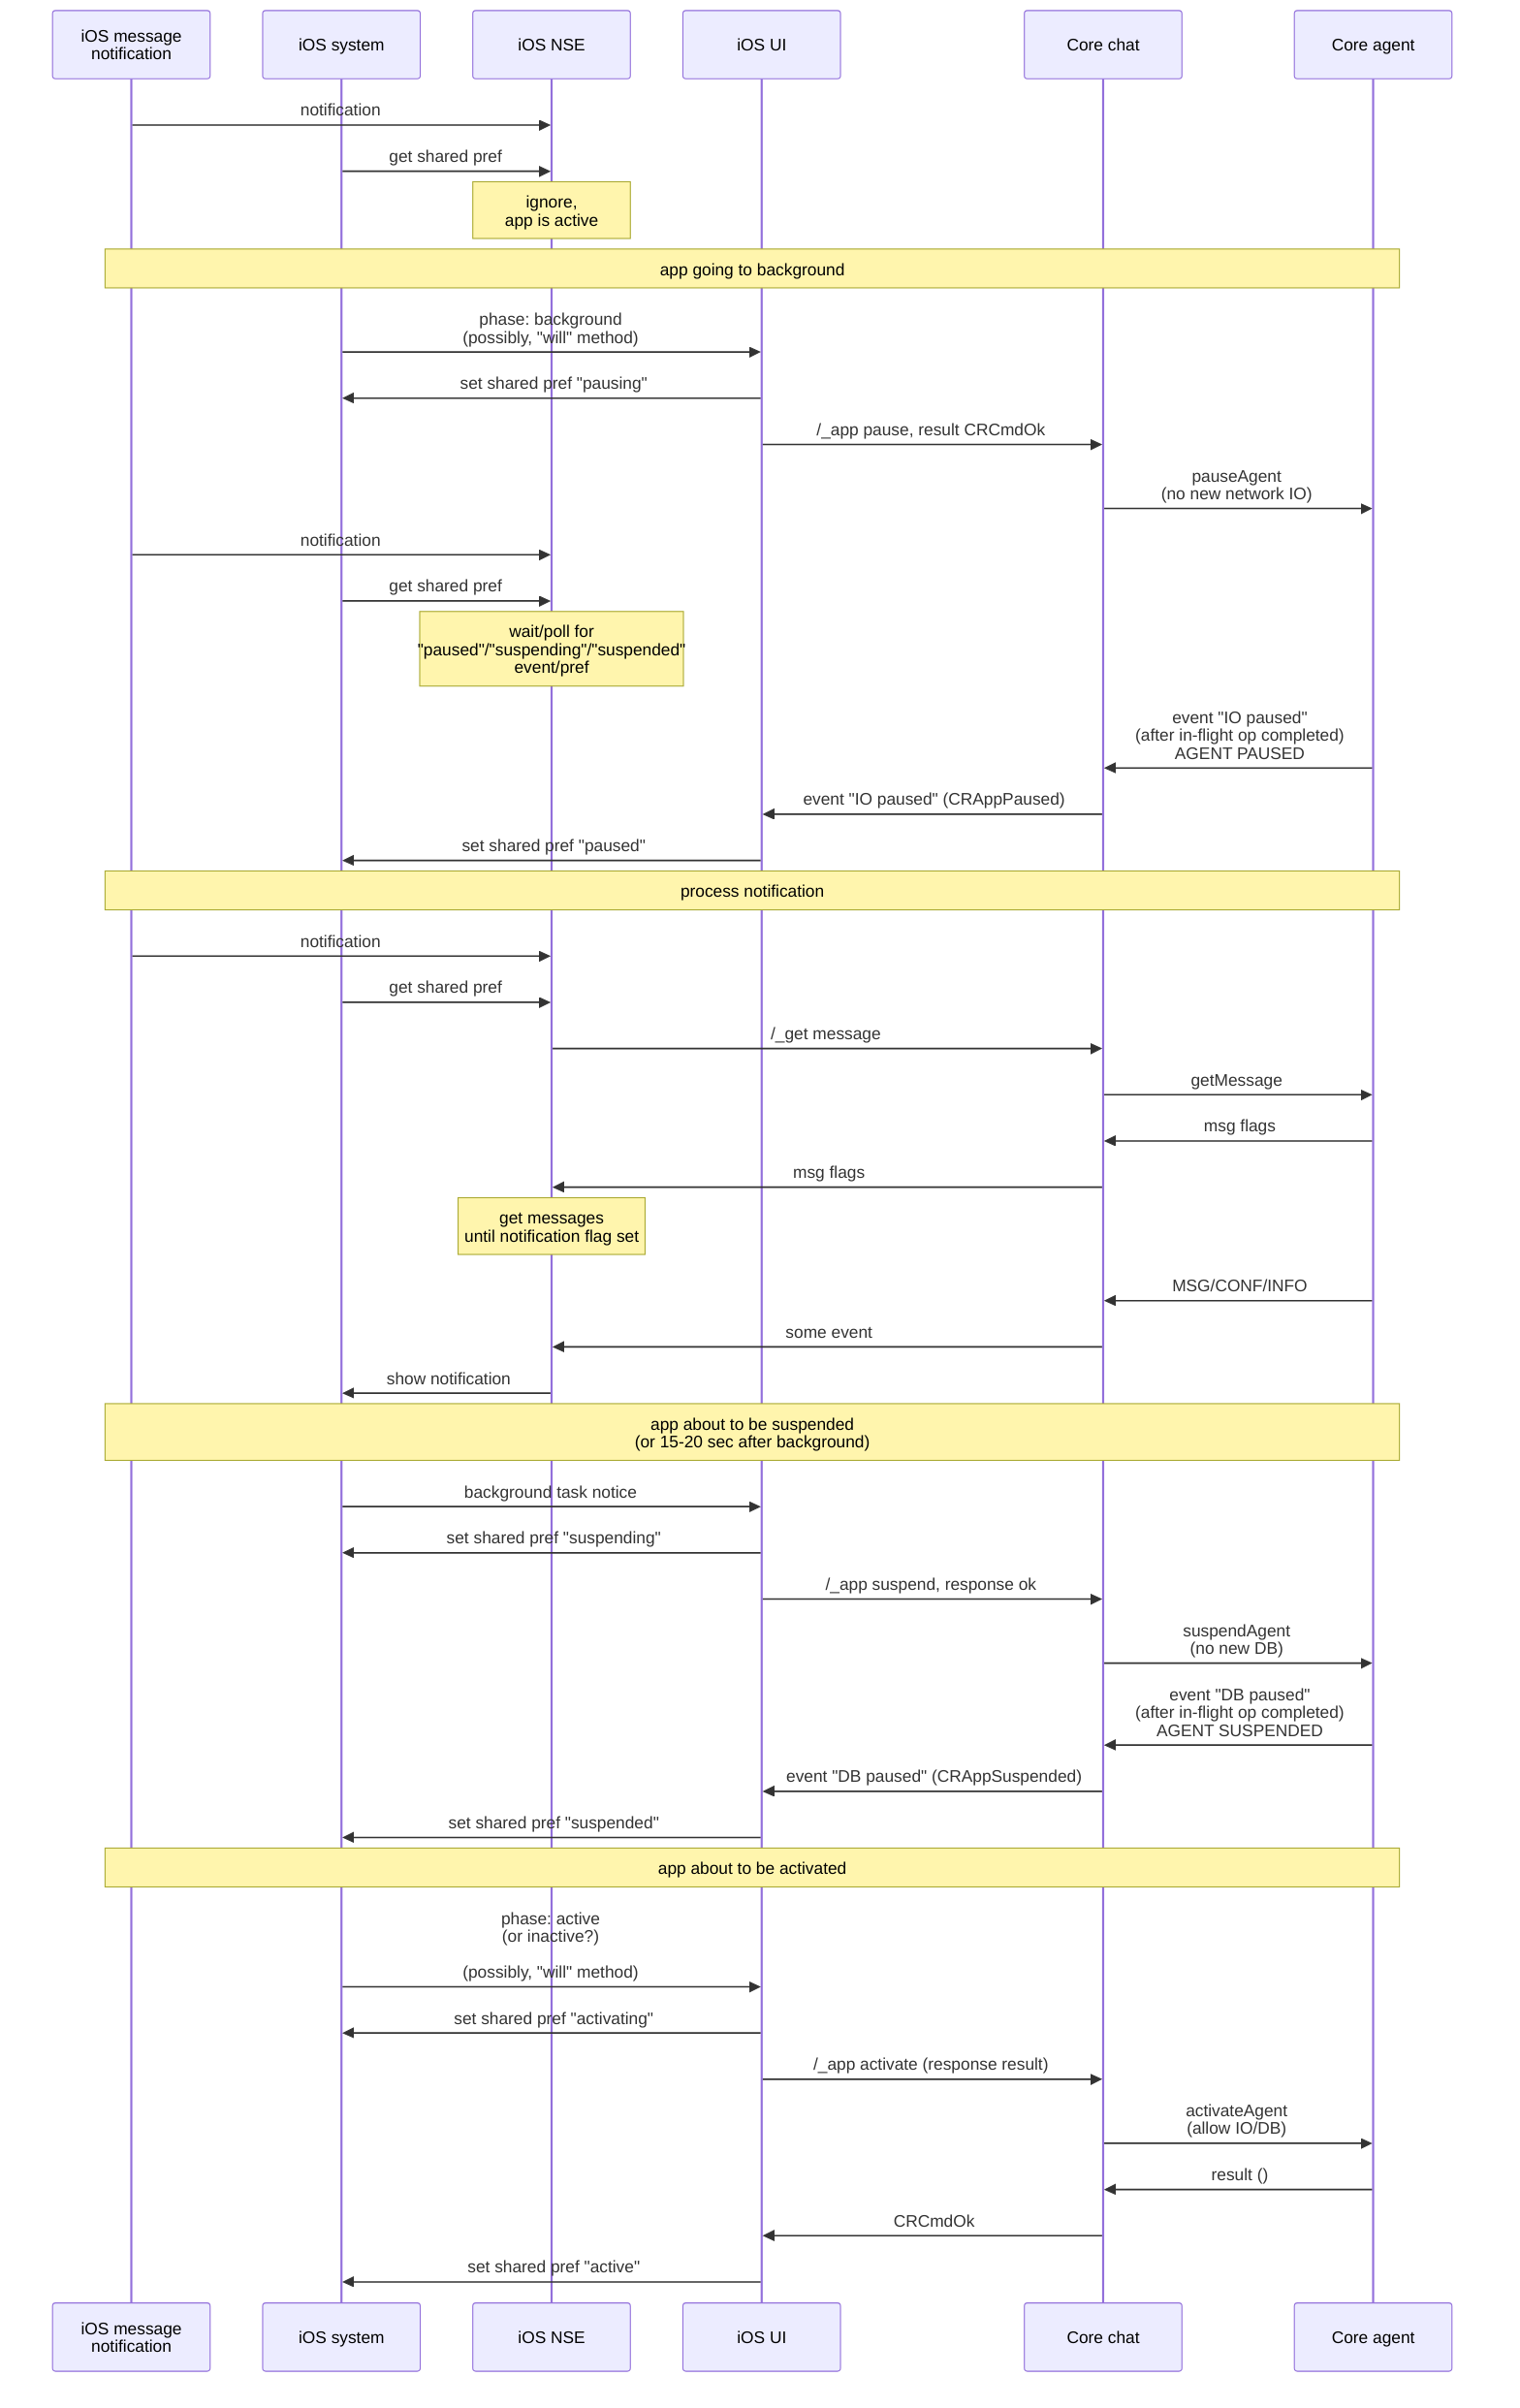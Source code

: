 sequenceDiagram
  participant M as iOS message<br>notification
  participant S as iOS system
  participant N as iOS NSE
  participant U as iOS UI
  participant C as Core chat
  participant A as Core agent

  M ->> N: notification
  S ->> N: get shared pref
  note over N: ignore,<br>app is active

  note over M, A: app going to background
  S ->> U: phase: background<br>(possibly, "will" method)
  U ->> S: set shared pref "pausing"
  U ->> C: /_app pause, result CRCmdOk
  C ->> A: pauseAgent<br>(no new network IO)
  M ->> N: notification
  S ->> N: get shared pref
  note over N: wait/poll for<br>"paused"/"suspending"/"suspended"<br>event/pref
  A ->> C: event "IO paused"<br>(after in-flight op completed)<br>AGENT PAUSED
  C ->> U: event "IO paused" (CRAppPaused)
  U ->> S: set shared pref "paused"

  note over M, A: process notification
  M ->> N: notification
  S ->> N: get shared pref
  N ->> C: /_get message
  C ->> A: getMessage
  A ->> C: msg flags
  C ->> N: msg flags
  note over N: get messages<br>until notification flag set
  A ->> C: MSG/CONF/INFO
  C ->> N: some event
  N ->> S: show notification

  note over M, A: app about to be suspended<br>(or 15-20 sec after background)
  S ->> U: background task notice
  U ->> S: set shared pref "suspending"
  U ->> C: /_app suspend, response ok
  C ->> A: suspendAgent<br>(no new DB)
  A ->> C: event "DB paused"<br>(after in-flight op completed)<br>AGENT SUSPENDED
  C ->> U: event "DB paused" (CRAppSuspended)
  U ->> S: set shared pref "suspended"

  note over M, A: app about to be activated
  S ->> U: phase: active<br>(or inactive?)<br><br>(possibly, "will" method)
  U ->> S: set shared pref "activating"
  U ->> C: /_app activate (response result)
  C ->> A: activateAgent<br>(allow IO/DB)
  A ->> C: result ()
  C ->> U: CRCmdOk
  U ->> S: set shared pref "active"